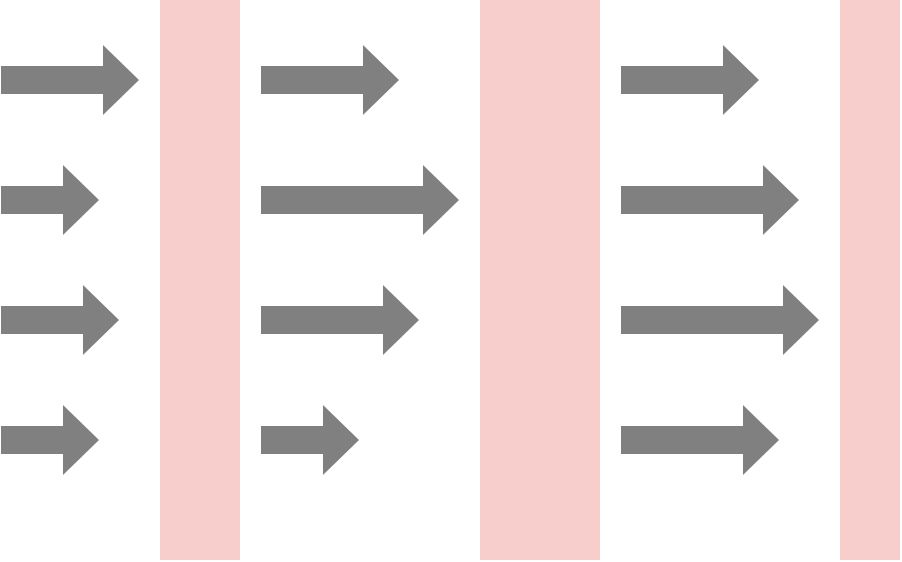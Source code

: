 <mxfile version="21.0.6" type="github">
  <diagram name="第 1 页" id="9AwBhF7ALhuIIWXh8ehV">
    <mxGraphModel dx="1434" dy="739" grid="1" gridSize="10" guides="1" tooltips="1" connect="1" arrows="1" fold="1" page="1" pageScale="1" pageWidth="1654" pageHeight="1169" math="0" shadow="0">
      <root>
        <mxCell id="0" />
        <mxCell id="1" parent="0" />
        <mxCell id="6N2ncFl7vaVKxM3kQHem-1" value="" style="rounded=0;whiteSpace=wrap;html=1;fillColor=#f8cecc;strokeColor=none;" vertex="1" parent="1">
          <mxGeometry x="440" y="120" width="40" height="280" as="geometry" />
        </mxCell>
        <mxCell id="6N2ncFl7vaVKxM3kQHem-2" value="" style="rounded=0;whiteSpace=wrap;html=1;fillColor=#f8cecc;strokeColor=none;" vertex="1" parent="1">
          <mxGeometry x="600" y="120" width="60" height="280" as="geometry" />
        </mxCell>
        <mxCell id="6N2ncFl7vaVKxM3kQHem-3" value="" style="rounded=0;whiteSpace=wrap;html=1;fillColor=#f8cecc;strokeColor=none;" vertex="1" parent="1">
          <mxGeometry x="780" y="120" width="30" height="280" as="geometry" />
        </mxCell>
        <mxCell id="6N2ncFl7vaVKxM3kQHem-4" value="" style="shape=flexArrow;endArrow=classic;html=1;rounded=0;width=14;endSize=5.67;fillColor=#808080;strokeColor=none;" edge="1" parent="1">
          <mxGeometry width="50" height="50" relative="1" as="geometry">
            <mxPoint x="360" y="160" as="sourcePoint" />
            <mxPoint x="430" y="160" as="targetPoint" />
          </mxGeometry>
        </mxCell>
        <mxCell id="6N2ncFl7vaVKxM3kQHem-5" value="" style="shape=flexArrow;endArrow=classic;html=1;rounded=0;width=14;endSize=5.67;fillColor=#808080;strokeColor=none;" edge="1" parent="1">
          <mxGeometry width="50" height="50" relative="1" as="geometry">
            <mxPoint x="360" y="220" as="sourcePoint" />
            <mxPoint x="410" y="220" as="targetPoint" />
          </mxGeometry>
        </mxCell>
        <mxCell id="6N2ncFl7vaVKxM3kQHem-6" value="" style="shape=flexArrow;endArrow=classic;html=1;rounded=0;width=14;endSize=5.67;strokeColor=none;fillColor=#808080;" edge="1" parent="1">
          <mxGeometry width="50" height="50" relative="1" as="geometry">
            <mxPoint x="360" y="280" as="sourcePoint" />
            <mxPoint x="420" y="280" as="targetPoint" />
          </mxGeometry>
        </mxCell>
        <mxCell id="6N2ncFl7vaVKxM3kQHem-7" value="" style="shape=flexArrow;endArrow=classic;html=1;rounded=0;width=14;endSize=5.67;fillColor=#808080;strokeColor=none;" edge="1" parent="1">
          <mxGeometry width="50" height="50" relative="1" as="geometry">
            <mxPoint x="360" y="340" as="sourcePoint" />
            <mxPoint x="410" y="340" as="targetPoint" />
          </mxGeometry>
        </mxCell>
        <mxCell id="6N2ncFl7vaVKxM3kQHem-8" value="" style="shape=flexArrow;endArrow=classic;html=1;rounded=0;width=14;endSize=5.67;fillColor=#808080;strokeColor=none;" edge="1" parent="1">
          <mxGeometry width="50" height="50" relative="1" as="geometry">
            <mxPoint x="490" y="160" as="sourcePoint" />
            <mxPoint x="560" y="160" as="targetPoint" />
          </mxGeometry>
        </mxCell>
        <mxCell id="6N2ncFl7vaVKxM3kQHem-9" value="" style="shape=flexArrow;endArrow=classic;html=1;rounded=0;width=14;endSize=5.67;fillColor=#808080;strokeColor=none;" edge="1" parent="1">
          <mxGeometry width="50" height="50" relative="1" as="geometry">
            <mxPoint x="490" y="220" as="sourcePoint" />
            <mxPoint x="590" y="220" as="targetPoint" />
          </mxGeometry>
        </mxCell>
        <mxCell id="6N2ncFl7vaVKxM3kQHem-10" value="" style="shape=flexArrow;endArrow=classic;html=1;rounded=0;width=14;endSize=5.67;strokeColor=none;fillColor=#808080;" edge="1" parent="1">
          <mxGeometry width="50" height="50" relative="1" as="geometry">
            <mxPoint x="490" y="280" as="sourcePoint" />
            <mxPoint x="570" y="280" as="targetPoint" />
          </mxGeometry>
        </mxCell>
        <mxCell id="6N2ncFl7vaVKxM3kQHem-11" value="" style="shape=flexArrow;endArrow=classic;html=1;rounded=0;width=14;endSize=5.67;fillColor=#808080;strokeColor=none;" edge="1" parent="1">
          <mxGeometry width="50" height="50" relative="1" as="geometry">
            <mxPoint x="490" y="340" as="sourcePoint" />
            <mxPoint x="540" y="340" as="targetPoint" />
          </mxGeometry>
        </mxCell>
        <mxCell id="6N2ncFl7vaVKxM3kQHem-12" value="" style="shape=flexArrow;endArrow=classic;html=1;rounded=0;width=14;endSize=5.67;fillColor=#808080;strokeColor=none;" edge="1" parent="1">
          <mxGeometry width="50" height="50" relative="1" as="geometry">
            <mxPoint x="670" y="160" as="sourcePoint" />
            <mxPoint x="740" y="160" as="targetPoint" />
          </mxGeometry>
        </mxCell>
        <mxCell id="6N2ncFl7vaVKxM3kQHem-13" value="" style="shape=flexArrow;endArrow=classic;html=1;rounded=0;width=14;endSize=5.67;fillColor=#808080;strokeColor=none;" edge="1" parent="1">
          <mxGeometry width="50" height="50" relative="1" as="geometry">
            <mxPoint x="670" y="220" as="sourcePoint" />
            <mxPoint x="760" y="220" as="targetPoint" />
          </mxGeometry>
        </mxCell>
        <mxCell id="6N2ncFl7vaVKxM3kQHem-14" value="" style="shape=flexArrow;endArrow=classic;html=1;rounded=0;width=14;endSize=5.67;strokeColor=none;fillColor=#808080;" edge="1" parent="1">
          <mxGeometry width="50" height="50" relative="1" as="geometry">
            <mxPoint x="670" y="280" as="sourcePoint" />
            <mxPoint x="770" y="280" as="targetPoint" />
          </mxGeometry>
        </mxCell>
        <mxCell id="6N2ncFl7vaVKxM3kQHem-15" value="" style="shape=flexArrow;endArrow=classic;html=1;rounded=0;width=14;endSize=5.67;fillColor=#808080;strokeColor=none;" edge="1" parent="1">
          <mxGeometry width="50" height="50" relative="1" as="geometry">
            <mxPoint x="670" y="340" as="sourcePoint" />
            <mxPoint x="750" y="340" as="targetPoint" />
          </mxGeometry>
        </mxCell>
      </root>
    </mxGraphModel>
  </diagram>
</mxfile>
